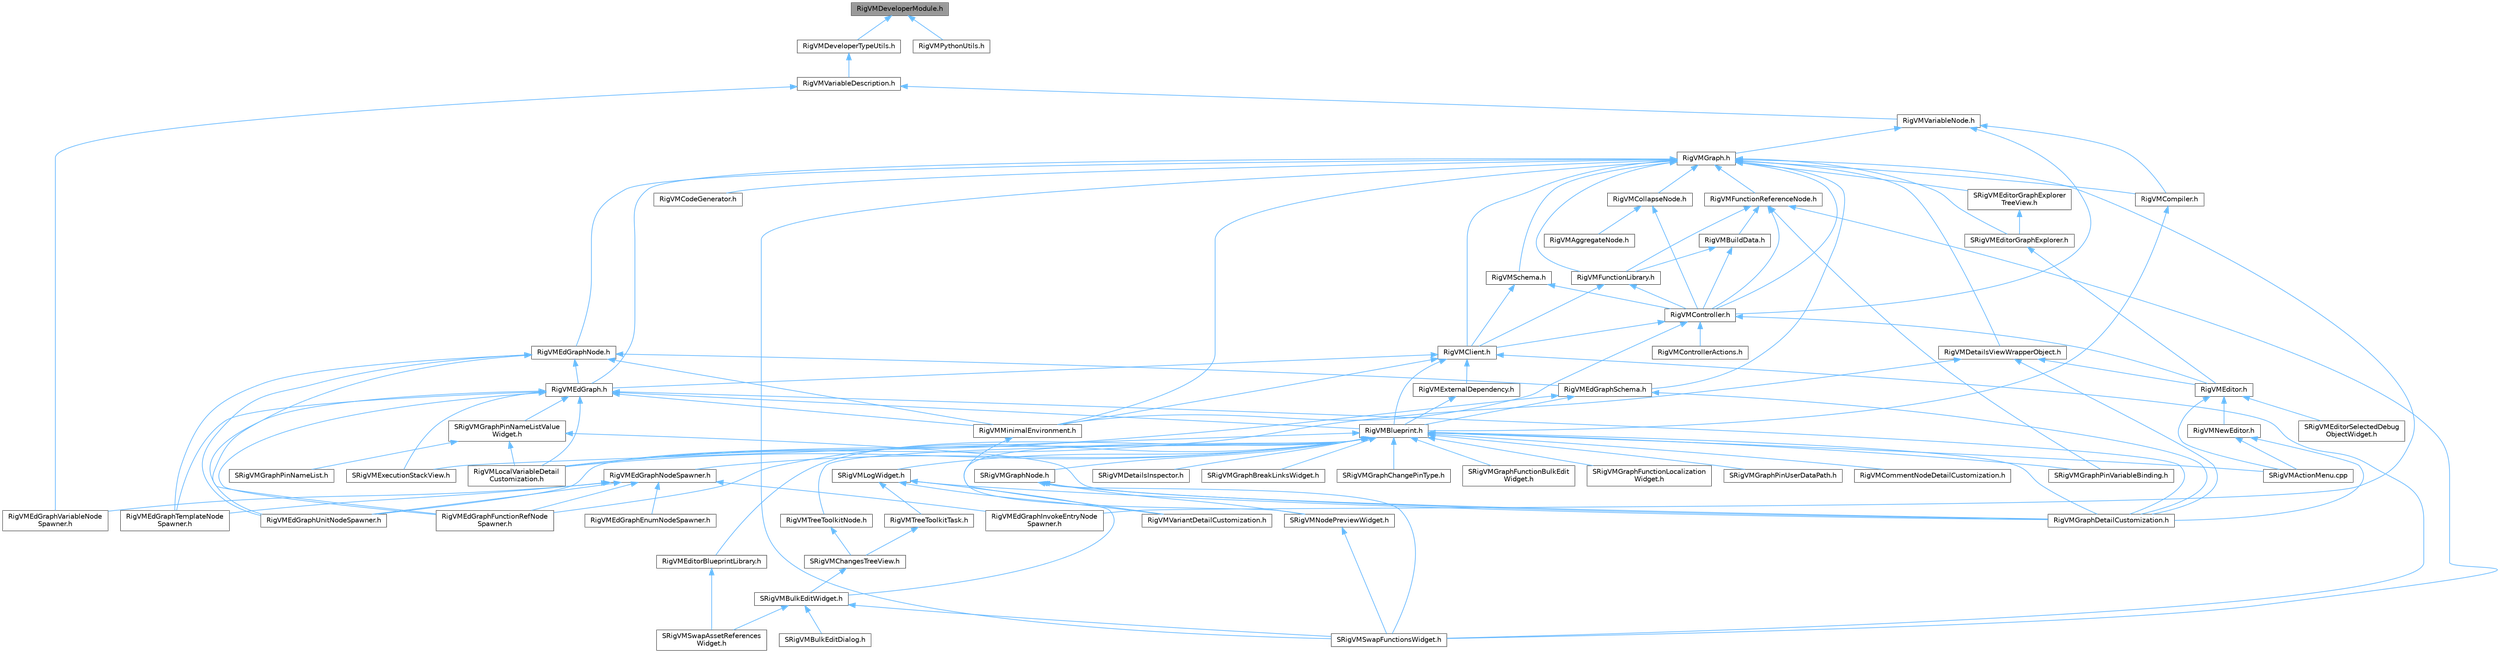 digraph "RigVMDeveloperModule.h"
{
 // INTERACTIVE_SVG=YES
 // LATEX_PDF_SIZE
  bgcolor="transparent";
  edge [fontname=Helvetica,fontsize=10,labelfontname=Helvetica,labelfontsize=10];
  node [fontname=Helvetica,fontsize=10,shape=box,height=0.2,width=0.4];
  Node1 [id="Node000001",label="RigVMDeveloperModule.h",height=0.2,width=0.4,color="gray40", fillcolor="grey60", style="filled", fontcolor="black",tooltip=" "];
  Node1 -> Node2 [id="edge1_Node000001_Node000002",dir="back",color="steelblue1",style="solid",tooltip=" "];
  Node2 [id="Node000002",label="RigVMDeveloperTypeUtils.h",height=0.2,width=0.4,color="grey40", fillcolor="white", style="filled",URL="$d0/d6e/RigVMDeveloperTypeUtils_8h.html",tooltip=" "];
  Node2 -> Node3 [id="edge2_Node000002_Node000003",dir="back",color="steelblue1",style="solid",tooltip=" "];
  Node3 [id="Node000003",label="RigVMVariableDescription.h",height=0.2,width=0.4,color="grey40", fillcolor="white", style="filled",URL="$d8/dd8/RigVMVariableDescription_8h.html",tooltip=" "];
  Node3 -> Node4 [id="edge3_Node000003_Node000004",dir="back",color="steelblue1",style="solid",tooltip=" "];
  Node4 [id="Node000004",label="RigVMEdGraphVariableNode\lSpawner.h",height=0.2,width=0.4,color="grey40", fillcolor="white", style="filled",URL="$d0/d83/RigVMEdGraphVariableNodeSpawner_8h.html",tooltip=" "];
  Node3 -> Node5 [id="edge4_Node000003_Node000005",dir="back",color="steelblue1",style="solid",tooltip=" "];
  Node5 [id="Node000005",label="RigVMVariableNode.h",height=0.2,width=0.4,color="grey40", fillcolor="white", style="filled",URL="$d0/dc6/RigVMVariableNode_8h.html",tooltip=" "];
  Node5 -> Node6 [id="edge5_Node000005_Node000006",dir="back",color="steelblue1",style="solid",tooltip=" "];
  Node6 [id="Node000006",label="RigVMCompiler.h",height=0.2,width=0.4,color="grey40", fillcolor="white", style="filled",URL="$d7/d63/RigVMCompiler_8h.html",tooltip=" "];
  Node6 -> Node7 [id="edge6_Node000006_Node000007",dir="back",color="steelblue1",style="solid",tooltip=" "];
  Node7 [id="Node000007",label="RigVMBlueprint.h",height=0.2,width=0.4,color="grey40", fillcolor="white", style="filled",URL="$df/d44/RigVMBlueprint_8h.html",tooltip=" "];
  Node7 -> Node8 [id="edge7_Node000007_Node000008",dir="back",color="steelblue1",style="solid",tooltip=" "];
  Node8 [id="Node000008",label="RigVMCommentNodeDetailCustomization.h",height=0.2,width=0.4,color="grey40", fillcolor="white", style="filled",URL="$de/ddb/RigVMCommentNodeDetailCustomization_8h.html",tooltip=" "];
  Node7 -> Node9 [id="edge8_Node000007_Node000009",dir="back",color="steelblue1",style="solid",tooltip=" "];
  Node9 [id="Node000009",label="RigVMEdGraphFunctionRefNode\lSpawner.h",height=0.2,width=0.4,color="grey40", fillcolor="white", style="filled",URL="$d3/d16/RigVMEdGraphFunctionRefNodeSpawner_8h.html",tooltip=" "];
  Node7 -> Node10 [id="edge9_Node000007_Node000010",dir="back",color="steelblue1",style="solid",tooltip=" "];
  Node10 [id="Node000010",label="RigVMEdGraphNodeSpawner.h",height=0.2,width=0.4,color="grey40", fillcolor="white", style="filled",URL="$d4/d8b/RigVMEdGraphNodeSpawner_8h.html",tooltip=" "];
  Node10 -> Node11 [id="edge10_Node000010_Node000011",dir="back",color="steelblue1",style="solid",tooltip=" "];
  Node11 [id="Node000011",label="RigVMEdGraphEnumNodeSpawner.h",height=0.2,width=0.4,color="grey40", fillcolor="white", style="filled",URL="$d3/dfd/RigVMEdGraphEnumNodeSpawner_8h.html",tooltip=" "];
  Node10 -> Node9 [id="edge11_Node000010_Node000009",dir="back",color="steelblue1",style="solid",tooltip=" "];
  Node10 -> Node12 [id="edge12_Node000010_Node000012",dir="back",color="steelblue1",style="solid",tooltip=" "];
  Node12 [id="Node000012",label="RigVMEdGraphInvokeEntryNode\lSpawner.h",height=0.2,width=0.4,color="grey40", fillcolor="white", style="filled",URL="$d9/de6/RigVMEdGraphInvokeEntryNodeSpawner_8h.html",tooltip=" "];
  Node10 -> Node13 [id="edge13_Node000010_Node000013",dir="back",color="steelblue1",style="solid",tooltip=" "];
  Node13 [id="Node000013",label="RigVMEdGraphTemplateNode\lSpawner.h",height=0.2,width=0.4,color="grey40", fillcolor="white", style="filled",URL="$d9/d6c/RigVMEdGraphTemplateNodeSpawner_8h.html",tooltip=" "];
  Node10 -> Node14 [id="edge14_Node000010_Node000014",dir="back",color="steelblue1",style="solid",tooltip=" "];
  Node14 [id="Node000014",label="RigVMEdGraphUnitNodeSpawner.h",height=0.2,width=0.4,color="grey40", fillcolor="white", style="filled",URL="$d3/d6b/RigVMEdGraphUnitNodeSpawner_8h.html",tooltip=" "];
  Node10 -> Node4 [id="edge15_Node000010_Node000004",dir="back",color="steelblue1",style="solid",tooltip=" "];
  Node7 -> Node14 [id="edge16_Node000007_Node000014",dir="back",color="steelblue1",style="solid",tooltip=" "];
  Node7 -> Node15 [id="edge17_Node000007_Node000015",dir="back",color="steelblue1",style="solid",tooltip=" "];
  Node15 [id="Node000015",label="RigVMEditorBlueprintLibrary.h",height=0.2,width=0.4,color="grey40", fillcolor="white", style="filled",URL="$d9/d31/RigVMEditorBlueprintLibrary_8h.html",tooltip=" "];
  Node15 -> Node16 [id="edge18_Node000015_Node000016",dir="back",color="steelblue1",style="solid",tooltip=" "];
  Node16 [id="Node000016",label="SRigVMSwapAssetReferences\lWidget.h",height=0.2,width=0.4,color="grey40", fillcolor="white", style="filled",URL="$db/d3f/SRigVMSwapAssetReferencesWidget_8h.html",tooltip=" "];
  Node7 -> Node17 [id="edge19_Node000007_Node000017",dir="back",color="steelblue1",style="solid",tooltip=" "];
  Node17 [id="Node000017",label="RigVMGraphDetailCustomization.h",height=0.2,width=0.4,color="grey40", fillcolor="white", style="filled",URL="$da/d8c/RigVMGraphDetailCustomization_8h.html",tooltip=" "];
  Node7 -> Node18 [id="edge20_Node000007_Node000018",dir="back",color="steelblue1",style="solid",tooltip=" "];
  Node18 [id="Node000018",label="RigVMLocalVariableDetail\lCustomization.h",height=0.2,width=0.4,color="grey40", fillcolor="white", style="filled",URL="$de/de8/RigVMLocalVariableDetailCustomization_8h.html",tooltip=" "];
  Node7 -> Node19 [id="edge21_Node000007_Node000019",dir="back",color="steelblue1",style="solid",tooltip=" "];
  Node19 [id="Node000019",label="RigVMTreeToolkitNode.h",height=0.2,width=0.4,color="grey40", fillcolor="white", style="filled",URL="$dc/d84/RigVMTreeToolkitNode_8h.html",tooltip=" "];
  Node19 -> Node20 [id="edge22_Node000019_Node000020",dir="back",color="steelblue1",style="solid",tooltip=" "];
  Node20 [id="Node000020",label="SRigVMChangesTreeView.h",height=0.2,width=0.4,color="grey40", fillcolor="white", style="filled",URL="$dd/d83/SRigVMChangesTreeView_8h.html",tooltip=" "];
  Node20 -> Node21 [id="edge23_Node000020_Node000021",dir="back",color="steelblue1",style="solid",tooltip=" "];
  Node21 [id="Node000021",label="SRigVMBulkEditWidget.h",height=0.2,width=0.4,color="grey40", fillcolor="white", style="filled",URL="$d7/dab/SRigVMBulkEditWidget_8h.html",tooltip=" "];
  Node21 -> Node22 [id="edge24_Node000021_Node000022",dir="back",color="steelblue1",style="solid",tooltip=" "];
  Node22 [id="Node000022",label="SRigVMBulkEditDialog.h",height=0.2,width=0.4,color="grey40", fillcolor="white", style="filled",URL="$dd/d89/SRigVMBulkEditDialog_8h.html",tooltip=" "];
  Node21 -> Node16 [id="edge25_Node000021_Node000016",dir="back",color="steelblue1",style="solid",tooltip=" "];
  Node21 -> Node23 [id="edge26_Node000021_Node000023",dir="back",color="steelblue1",style="solid",tooltip=" "];
  Node23 [id="Node000023",label="SRigVMSwapFunctionsWidget.h",height=0.2,width=0.4,color="grey40", fillcolor="white", style="filled",URL="$d0/da2/SRigVMSwapFunctionsWidget_8h.html",tooltip=" "];
  Node7 -> Node24 [id="edge27_Node000007_Node000024",dir="back",color="steelblue1",style="solid",tooltip=" "];
  Node24 [id="Node000024",label="RigVMVariantDetailCustomization.h",height=0.2,width=0.4,color="grey40", fillcolor="white", style="filled",URL="$d2/db8/RigVMVariantDetailCustomization_8h.html",tooltip=" "];
  Node7 -> Node25 [id="edge28_Node000007_Node000025",dir="back",color="steelblue1",style="solid",tooltip=" "];
  Node25 [id="Node000025",label="SRigVMActionMenu.cpp",height=0.2,width=0.4,color="grey40", fillcolor="white", style="filled",URL="$dc/d4c/SRigVMActionMenu_8cpp.html",tooltip=" "];
  Node7 -> Node26 [id="edge29_Node000007_Node000026",dir="back",color="steelblue1",style="solid",tooltip=" "];
  Node26 [id="Node000026",label="SRigVMDetailsInspector.h",height=0.2,width=0.4,color="grey40", fillcolor="white", style="filled",URL="$df/dfb/SRigVMDetailsInspector_8h.html",tooltip=" "];
  Node7 -> Node27 [id="edge30_Node000007_Node000027",dir="back",color="steelblue1",style="solid",tooltip=" "];
  Node27 [id="Node000027",label="SRigVMExecutionStackView.h",height=0.2,width=0.4,color="grey40", fillcolor="white", style="filled",URL="$d9/d2b/SRigVMExecutionStackView_8h.html",tooltip=" "];
  Node7 -> Node28 [id="edge31_Node000007_Node000028",dir="back",color="steelblue1",style="solid",tooltip=" "];
  Node28 [id="Node000028",label="SRigVMGraphBreakLinksWidget.h",height=0.2,width=0.4,color="grey40", fillcolor="white", style="filled",URL="$d8/d4a/SRigVMGraphBreakLinksWidget_8h.html",tooltip=" "];
  Node7 -> Node29 [id="edge32_Node000007_Node000029",dir="back",color="steelblue1",style="solid",tooltip=" "];
  Node29 [id="Node000029",label="SRigVMGraphChangePinType.h",height=0.2,width=0.4,color="grey40", fillcolor="white", style="filled",URL="$d4/da7/SRigVMGraphChangePinType_8h.html",tooltip=" "];
  Node7 -> Node30 [id="edge33_Node000007_Node000030",dir="back",color="steelblue1",style="solid",tooltip=" "];
  Node30 [id="Node000030",label="SRigVMGraphFunctionBulkEdit\lWidget.h",height=0.2,width=0.4,color="grey40", fillcolor="white", style="filled",URL="$db/dbf/SRigVMGraphFunctionBulkEditWidget_8h.html",tooltip=" "];
  Node7 -> Node31 [id="edge34_Node000007_Node000031",dir="back",color="steelblue1",style="solid",tooltip=" "];
  Node31 [id="Node000031",label="SRigVMGraphFunctionLocalization\lWidget.h",height=0.2,width=0.4,color="grey40", fillcolor="white", style="filled",URL="$dd/d59/SRigVMGraphFunctionLocalizationWidget_8h.html",tooltip=" "];
  Node7 -> Node32 [id="edge35_Node000007_Node000032",dir="back",color="steelblue1",style="solid",tooltip=" "];
  Node32 [id="Node000032",label="SRigVMGraphNode.h",height=0.2,width=0.4,color="grey40", fillcolor="white", style="filled",URL="$d0/d1e/SRigVMGraphNode_8h.html",tooltip=" "];
  Node32 -> Node17 [id="edge36_Node000032_Node000017",dir="back",color="steelblue1",style="solid",tooltip=" "];
  Node32 -> Node33 [id="edge37_Node000032_Node000033",dir="back",color="steelblue1",style="solid",tooltip=" "];
  Node33 [id="Node000033",label="SRigVMNodePreviewWidget.h",height=0.2,width=0.4,color="grey40", fillcolor="white", style="filled",URL="$d5/d72/SRigVMNodePreviewWidget_8h.html",tooltip=" "];
  Node33 -> Node23 [id="edge38_Node000033_Node000023",dir="back",color="steelblue1",style="solid",tooltip=" "];
  Node32 -> Node23 [id="edge39_Node000032_Node000023",dir="back",color="steelblue1",style="solid",tooltip=" "];
  Node7 -> Node34 [id="edge40_Node000007_Node000034",dir="back",color="steelblue1",style="solid",tooltip=" "];
  Node34 [id="Node000034",label="SRigVMGraphPinUserDataPath.h",height=0.2,width=0.4,color="grey40", fillcolor="white", style="filled",URL="$d5/d31/SRigVMGraphPinUserDataPath_8h.html",tooltip=" "];
  Node7 -> Node35 [id="edge41_Node000007_Node000035",dir="back",color="steelblue1",style="solid",tooltip=" "];
  Node35 [id="Node000035",label="SRigVMGraphPinVariableBinding.h",height=0.2,width=0.4,color="grey40", fillcolor="white", style="filled",URL="$db/dca/SRigVMGraphPinVariableBinding_8h.html",tooltip=" "];
  Node7 -> Node36 [id="edge42_Node000007_Node000036",dir="back",color="steelblue1",style="solid",tooltip=" "];
  Node36 [id="Node000036",label="SRigVMLogWidget.h",height=0.2,width=0.4,color="grey40", fillcolor="white", style="filled",URL="$d9/dab/SRigVMLogWidget_8h.html",tooltip=" "];
  Node36 -> Node17 [id="edge43_Node000036_Node000017",dir="back",color="steelblue1",style="solid",tooltip=" "];
  Node36 -> Node37 [id="edge44_Node000036_Node000037",dir="back",color="steelblue1",style="solid",tooltip=" "];
  Node37 [id="Node000037",label="RigVMTreeToolkitTask.h",height=0.2,width=0.4,color="grey40", fillcolor="white", style="filled",URL="$d1/dd5/RigVMTreeToolkitTask_8h.html",tooltip=" "];
  Node37 -> Node20 [id="edge45_Node000037_Node000020",dir="back",color="steelblue1",style="solid",tooltip=" "];
  Node36 -> Node24 [id="edge46_Node000036_Node000024",dir="back",color="steelblue1",style="solid",tooltip=" "];
  Node36 -> Node21 [id="edge47_Node000036_Node000021",dir="back",color="steelblue1",style="solid",tooltip=" "];
  Node5 -> Node38 [id="edge48_Node000005_Node000038",dir="back",color="steelblue1",style="solid",tooltip=" "];
  Node38 [id="Node000038",label="RigVMController.h",height=0.2,width=0.4,color="grey40", fillcolor="white", style="filled",URL="$da/d1e/RigVMController_8h.html",tooltip=" "];
  Node38 -> Node39 [id="edge49_Node000038_Node000039",dir="back",color="steelblue1",style="solid",tooltip=" "];
  Node39 [id="Node000039",label="RigVMClient.h",height=0.2,width=0.4,color="grey40", fillcolor="white", style="filled",URL="$db/d93/RigVMClient_8h.html",tooltip=" "];
  Node39 -> Node7 [id="edge50_Node000039_Node000007",dir="back",color="steelblue1",style="solid",tooltip=" "];
  Node39 -> Node40 [id="edge51_Node000039_Node000040",dir="back",color="steelblue1",style="solid",tooltip=" "];
  Node40 [id="Node000040",label="RigVMEdGraph.h",height=0.2,width=0.4,color="grey40", fillcolor="white", style="filled",URL="$d9/d8c/RigVMEdGraph_8h.html",tooltip=" "];
  Node40 -> Node7 [id="edge52_Node000040_Node000007",dir="back",color="steelblue1",style="solid",tooltip=" "];
  Node40 -> Node9 [id="edge53_Node000040_Node000009",dir="back",color="steelblue1",style="solid",tooltip=" "];
  Node40 -> Node13 [id="edge54_Node000040_Node000013",dir="back",color="steelblue1",style="solid",tooltip=" "];
  Node40 -> Node14 [id="edge55_Node000040_Node000014",dir="back",color="steelblue1",style="solid",tooltip=" "];
  Node40 -> Node17 [id="edge56_Node000040_Node000017",dir="back",color="steelblue1",style="solid",tooltip=" "];
  Node40 -> Node18 [id="edge57_Node000040_Node000018",dir="back",color="steelblue1",style="solid",tooltip=" "];
  Node40 -> Node41 [id="edge58_Node000040_Node000041",dir="back",color="steelblue1",style="solid",tooltip=" "];
  Node41 [id="Node000041",label="RigVMMinimalEnvironment.h",height=0.2,width=0.4,color="grey40", fillcolor="white", style="filled",URL="$d4/d4a/RigVMMinimalEnvironment_8h.html",tooltip=" "];
  Node41 -> Node33 [id="edge59_Node000041_Node000033",dir="back",color="steelblue1",style="solid",tooltip=" "];
  Node40 -> Node27 [id="edge60_Node000040_Node000027",dir="back",color="steelblue1",style="solid",tooltip=" "];
  Node40 -> Node42 [id="edge61_Node000040_Node000042",dir="back",color="steelblue1",style="solid",tooltip=" "];
  Node42 [id="Node000042",label="SRigVMGraphPinNameListValue\lWidget.h",height=0.2,width=0.4,color="grey40", fillcolor="white", style="filled",URL="$dc/dac/SRigVMGraphPinNameListValueWidget_8h.html",tooltip=" "];
  Node42 -> Node17 [id="edge62_Node000042_Node000017",dir="back",color="steelblue1",style="solid",tooltip=" "];
  Node42 -> Node18 [id="edge63_Node000042_Node000018",dir="back",color="steelblue1",style="solid",tooltip=" "];
  Node42 -> Node43 [id="edge64_Node000042_Node000043",dir="back",color="steelblue1",style="solid",tooltip=" "];
  Node43 [id="Node000043",label="SRigVMGraphPinNameList.h",height=0.2,width=0.4,color="grey40", fillcolor="white", style="filled",URL="$d7/dfc/SRigVMGraphPinNameList_8h.html",tooltip=" "];
  Node39 -> Node44 [id="edge65_Node000039_Node000044",dir="back",color="steelblue1",style="solid",tooltip=" "];
  Node44 [id="Node000044",label="RigVMExternalDependency.h",height=0.2,width=0.4,color="grey40", fillcolor="white", style="filled",URL="$d2/d83/RigVMExternalDependency_8h.html",tooltip=" "];
  Node44 -> Node7 [id="edge66_Node000044_Node000007",dir="back",color="steelblue1",style="solid",tooltip=" "];
  Node39 -> Node41 [id="edge67_Node000039_Node000041",dir="back",color="steelblue1",style="solid",tooltip=" "];
  Node39 -> Node23 [id="edge68_Node000039_Node000023",dir="back",color="steelblue1",style="solid",tooltip=" "];
  Node38 -> Node45 [id="edge69_Node000038_Node000045",dir="back",color="steelblue1",style="solid",tooltip=" "];
  Node45 [id="Node000045",label="RigVMControllerActions.h",height=0.2,width=0.4,color="grey40", fillcolor="white", style="filled",URL="$d3/dc4/RigVMControllerActions_8h.html",tooltip=" "];
  Node38 -> Node46 [id="edge70_Node000038_Node000046",dir="back",color="steelblue1",style="solid",tooltip=" "];
  Node46 [id="Node000046",label="RigVMEditor.h",height=0.2,width=0.4,color="grey40", fillcolor="white", style="filled",URL="$d3/d13/RigVMEditor_8h.html",tooltip=" "];
  Node46 -> Node47 [id="edge71_Node000046_Node000047",dir="back",color="steelblue1",style="solid",tooltip=" "];
  Node47 [id="Node000047",label="RigVMNewEditor.h",height=0.2,width=0.4,color="grey40", fillcolor="white", style="filled",URL="$df/dd1/RigVMNewEditor_8h.html",tooltip=" "];
  Node47 -> Node17 [id="edge72_Node000047_Node000017",dir="back",color="steelblue1",style="solid",tooltip=" "];
  Node47 -> Node25 [id="edge73_Node000047_Node000025",dir="back",color="steelblue1",style="solid",tooltip=" "];
  Node46 -> Node25 [id="edge74_Node000046_Node000025",dir="back",color="steelblue1",style="solid",tooltip=" "];
  Node46 -> Node48 [id="edge75_Node000046_Node000048",dir="back",color="steelblue1",style="solid",tooltip=" "];
  Node48 [id="Node000048",label="SRigVMEditorSelectedDebug\lObjectWidget.h",height=0.2,width=0.4,color="grey40", fillcolor="white", style="filled",URL="$d9/dcd/SRigVMEditorSelectedDebugObjectWidget_8h.html",tooltip=" "];
  Node38 -> Node41 [id="edge76_Node000038_Node000041",dir="back",color="steelblue1",style="solid",tooltip=" "];
  Node5 -> Node49 [id="edge77_Node000005_Node000049",dir="back",color="steelblue1",style="solid",tooltip=" "];
  Node49 [id="Node000049",label="RigVMGraph.h",height=0.2,width=0.4,color="grey40", fillcolor="white", style="filled",URL="$d7/dfd/RigVMGraph_8h.html",tooltip=" "];
  Node49 -> Node39 [id="edge78_Node000049_Node000039",dir="back",color="steelblue1",style="solid",tooltip=" "];
  Node49 -> Node50 [id="edge79_Node000049_Node000050",dir="back",color="steelblue1",style="solid",tooltip=" "];
  Node50 [id="Node000050",label="RigVMCodeGenerator.h",height=0.2,width=0.4,color="grey40", fillcolor="white", style="filled",URL="$d4/d2b/RigVMCodeGenerator_8h.html",tooltip=" "];
  Node49 -> Node51 [id="edge80_Node000049_Node000051",dir="back",color="steelblue1",style="solid",tooltip=" "];
  Node51 [id="Node000051",label="RigVMCollapseNode.h",height=0.2,width=0.4,color="grey40", fillcolor="white", style="filled",URL="$d1/d95/RigVMCollapseNode_8h.html",tooltip=" "];
  Node51 -> Node52 [id="edge81_Node000051_Node000052",dir="back",color="steelblue1",style="solid",tooltip=" "];
  Node52 [id="Node000052",label="RigVMAggregateNode.h",height=0.2,width=0.4,color="grey40", fillcolor="white", style="filled",URL="$d7/d89/RigVMAggregateNode_8h.html",tooltip=" "];
  Node51 -> Node38 [id="edge82_Node000051_Node000038",dir="back",color="steelblue1",style="solid",tooltip=" "];
  Node49 -> Node6 [id="edge83_Node000049_Node000006",dir="back",color="steelblue1",style="solid",tooltip=" "];
  Node49 -> Node38 [id="edge84_Node000049_Node000038",dir="back",color="steelblue1",style="solid",tooltip=" "];
  Node49 -> Node53 [id="edge85_Node000049_Node000053",dir="back",color="steelblue1",style="solid",tooltip=" "];
  Node53 [id="Node000053",label="RigVMDetailsViewWrapperObject.h",height=0.2,width=0.4,color="grey40", fillcolor="white", style="filled",URL="$dd/d41/RigVMDetailsViewWrapperObject_8h.html",tooltip=" "];
  Node53 -> Node46 [id="edge86_Node000053_Node000046",dir="back",color="steelblue1",style="solid",tooltip=" "];
  Node53 -> Node17 [id="edge87_Node000053_Node000017",dir="back",color="steelblue1",style="solid",tooltip=" "];
  Node53 -> Node18 [id="edge88_Node000053_Node000018",dir="back",color="steelblue1",style="solid",tooltip=" "];
  Node49 -> Node40 [id="edge89_Node000049_Node000040",dir="back",color="steelblue1",style="solid",tooltip=" "];
  Node49 -> Node12 [id="edge90_Node000049_Node000012",dir="back",color="steelblue1",style="solid",tooltip=" "];
  Node49 -> Node54 [id="edge91_Node000049_Node000054",dir="back",color="steelblue1",style="solid",tooltip=" "];
  Node54 [id="Node000054",label="RigVMEdGraphNode.h",height=0.2,width=0.4,color="grey40", fillcolor="white", style="filled",URL="$d8/dcd/RigVMEdGraphNode_8h.html",tooltip=" "];
  Node54 -> Node40 [id="edge92_Node000054_Node000040",dir="back",color="steelblue1",style="solid",tooltip=" "];
  Node54 -> Node9 [id="edge93_Node000054_Node000009",dir="back",color="steelblue1",style="solid",tooltip=" "];
  Node54 -> Node55 [id="edge94_Node000054_Node000055",dir="back",color="steelblue1",style="solid",tooltip=" "];
  Node55 [id="Node000055",label="RigVMEdGraphSchema.h",height=0.2,width=0.4,color="grey40", fillcolor="white", style="filled",URL="$dc/de3/RigVMEdGraphSchema_8h.html",tooltip=" "];
  Node55 -> Node7 [id="edge95_Node000055_Node000007",dir="back",color="steelblue1",style="solid",tooltip=" "];
  Node55 -> Node17 [id="edge96_Node000055_Node000017",dir="back",color="steelblue1",style="solid",tooltip=" "];
  Node55 -> Node18 [id="edge97_Node000055_Node000018",dir="back",color="steelblue1",style="solid",tooltip=" "];
  Node54 -> Node13 [id="edge98_Node000054_Node000013",dir="back",color="steelblue1",style="solid",tooltip=" "];
  Node54 -> Node14 [id="edge99_Node000054_Node000014",dir="back",color="steelblue1",style="solid",tooltip=" "];
  Node54 -> Node41 [id="edge100_Node000054_Node000041",dir="back",color="steelblue1",style="solid",tooltip=" "];
  Node49 -> Node55 [id="edge101_Node000049_Node000055",dir="back",color="steelblue1",style="solid",tooltip=" "];
  Node49 -> Node56 [id="edge102_Node000049_Node000056",dir="back",color="steelblue1",style="solid",tooltip=" "];
  Node56 [id="Node000056",label="RigVMFunctionLibrary.h",height=0.2,width=0.4,color="grey40", fillcolor="white", style="filled",URL="$da/d39/RigVMFunctionLibrary_8h.html",tooltip=" "];
  Node56 -> Node39 [id="edge103_Node000056_Node000039",dir="back",color="steelblue1",style="solid",tooltip=" "];
  Node56 -> Node38 [id="edge104_Node000056_Node000038",dir="back",color="steelblue1",style="solid",tooltip=" "];
  Node49 -> Node57 [id="edge105_Node000049_Node000057",dir="back",color="steelblue1",style="solid",tooltip=" "];
  Node57 [id="Node000057",label="RigVMFunctionReferenceNode.h",height=0.2,width=0.4,color="grey40", fillcolor="white", style="filled",URL="$d8/dae/RigVMFunctionReferenceNode_8h.html",tooltip=" "];
  Node57 -> Node58 [id="edge106_Node000057_Node000058",dir="back",color="steelblue1",style="solid",tooltip=" "];
  Node58 [id="Node000058",label="RigVMBuildData.h",height=0.2,width=0.4,color="grey40", fillcolor="white", style="filled",URL="$df/d5a/RigVMBuildData_8h.html",tooltip=" "];
  Node58 -> Node38 [id="edge107_Node000058_Node000038",dir="back",color="steelblue1",style="solid",tooltip=" "];
  Node58 -> Node56 [id="edge108_Node000058_Node000056",dir="back",color="steelblue1",style="solid",tooltip=" "];
  Node57 -> Node38 [id="edge109_Node000057_Node000038",dir="back",color="steelblue1",style="solid",tooltip=" "];
  Node57 -> Node56 [id="edge110_Node000057_Node000056",dir="back",color="steelblue1",style="solid",tooltip=" "];
  Node57 -> Node35 [id="edge111_Node000057_Node000035",dir="back",color="steelblue1",style="solid",tooltip=" "];
  Node57 -> Node23 [id="edge112_Node000057_Node000023",dir="back",color="steelblue1",style="solid",tooltip=" "];
  Node49 -> Node41 [id="edge113_Node000049_Node000041",dir="back",color="steelblue1",style="solid",tooltip=" "];
  Node49 -> Node59 [id="edge114_Node000049_Node000059",dir="back",color="steelblue1",style="solid",tooltip=" "];
  Node59 [id="Node000059",label="RigVMSchema.h",height=0.2,width=0.4,color="grey40", fillcolor="white", style="filled",URL="$d7/dc2/RigVMSchema_8h.html",tooltip=" "];
  Node59 -> Node39 [id="edge115_Node000059_Node000039",dir="back",color="steelblue1",style="solid",tooltip=" "];
  Node59 -> Node38 [id="edge116_Node000059_Node000038",dir="back",color="steelblue1",style="solid",tooltip=" "];
  Node49 -> Node60 [id="edge117_Node000049_Node000060",dir="back",color="steelblue1",style="solid",tooltip=" "];
  Node60 [id="Node000060",label="SRigVMEditorGraphExplorer.h",height=0.2,width=0.4,color="grey40", fillcolor="white", style="filled",URL="$db/d11/SRigVMEditorGraphExplorer_8h.html",tooltip=" "];
  Node60 -> Node46 [id="edge118_Node000060_Node000046",dir="back",color="steelblue1",style="solid",tooltip=" "];
  Node49 -> Node61 [id="edge119_Node000049_Node000061",dir="back",color="steelblue1",style="solid",tooltip=" "];
  Node61 [id="Node000061",label="SRigVMEditorGraphExplorer\lTreeView.h",height=0.2,width=0.4,color="grey40", fillcolor="white", style="filled",URL="$d8/d43/SRigVMEditorGraphExplorerTreeView_8h.html",tooltip=" "];
  Node61 -> Node60 [id="edge120_Node000061_Node000060",dir="back",color="steelblue1",style="solid",tooltip=" "];
  Node49 -> Node23 [id="edge121_Node000049_Node000023",dir="back",color="steelblue1",style="solid",tooltip=" "];
  Node1 -> Node62 [id="edge122_Node000001_Node000062",dir="back",color="steelblue1",style="solid",tooltip=" "];
  Node62 [id="Node000062",label="RigVMPythonUtils.h",height=0.2,width=0.4,color="grey40", fillcolor="white", style="filled",URL="$d8/d57/RigVMPythonUtils_8h.html",tooltip=" "];
}
